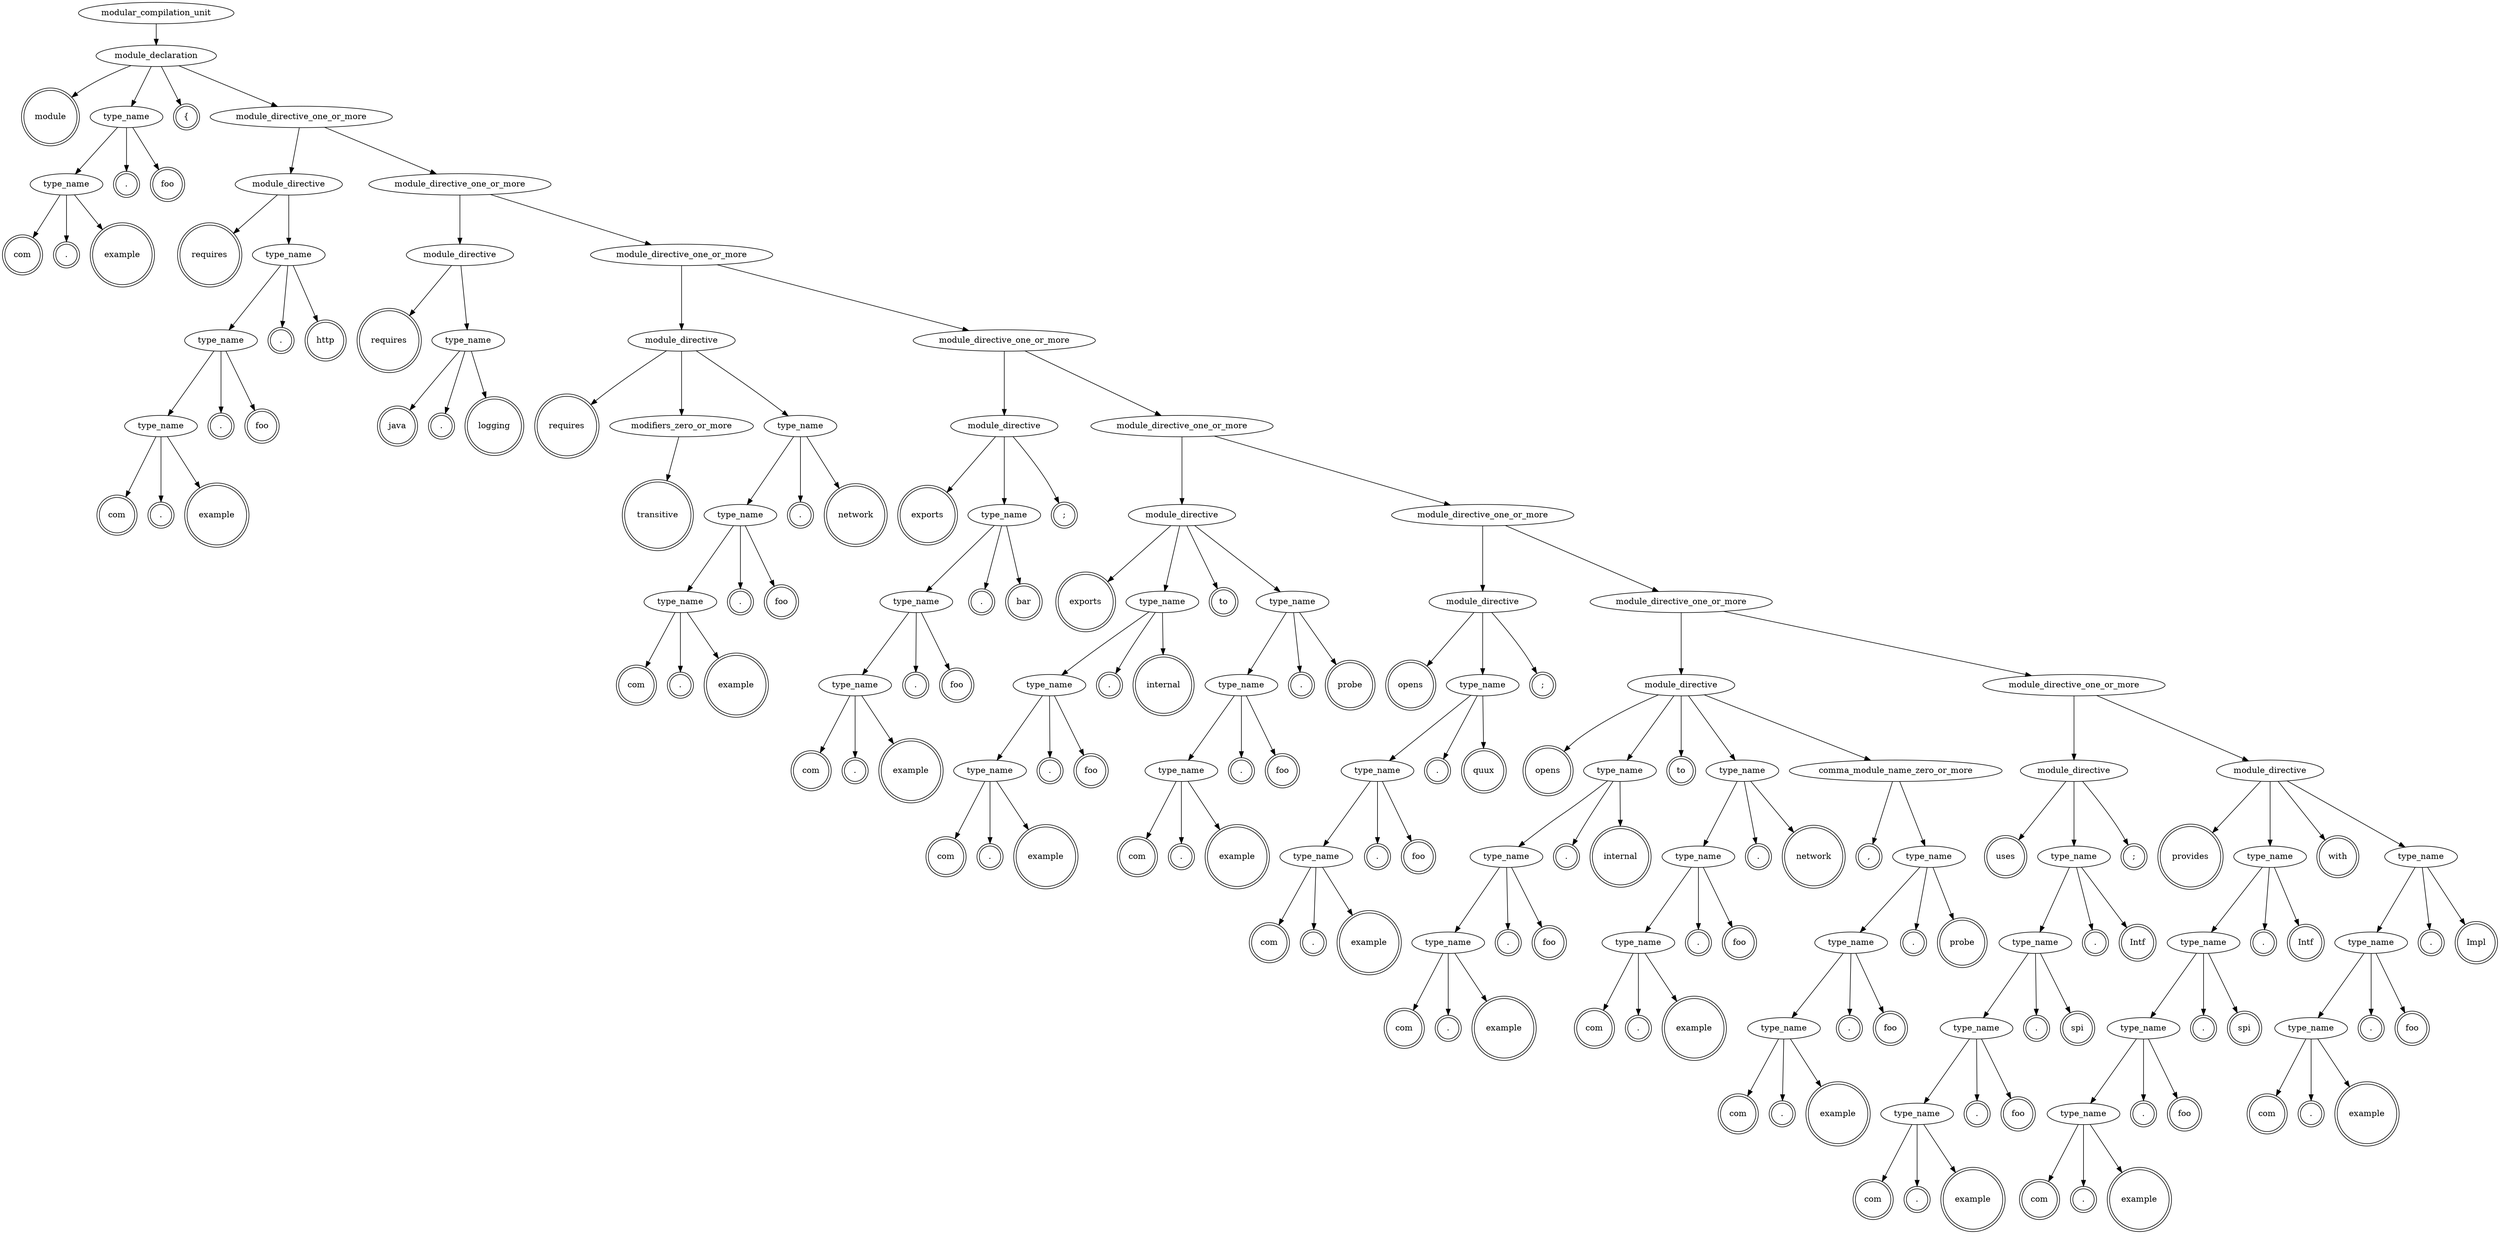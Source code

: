 digraph AST{
	210[label = modular_compilation_unit]
	210 -> 211
	211[label = module_declaration]
	211 -> 3
	211 -> 212
	211 -> 12
	211 -> 214
	3[label = "module", shape = "doublecircle"]
	212[label = type_name]
	212 -> 213
	212 -> 9
	212 -> 10
	213[label = type_name]
	213 -> 4
	213 -> 6
	213 -> 7
	4[label = "com", shape = "doublecircle"]
	6[label = ".", shape = "doublecircle"]
	7[label = "example", shape = "doublecircle"]
	9[label = ".", shape = "doublecircle"]
	10[label = "foo", shape = "doublecircle"]
	12[label = "{", shape = "doublecircle"]
	214[label = module_directive_one_or_more]
	214 -> 215
	214 -> 219
	215[label = module_directive]
	215 -> 13
	215 -> 216
	13[label = "requires", shape = "doublecircle"]
	216[label = type_name]
	216 -> 217
	216 -> 23
	216 -> 24
	217[label = type_name]
	217 -> 218
	217 -> 20
	217 -> 21
	218[label = type_name]
	218 -> 15
	218 -> 17
	218 -> 18
	15[label = "com", shape = "doublecircle"]
	17[label = ".", shape = "doublecircle"]
	18[label = "example", shape = "doublecircle"]
	20[label = ".", shape = "doublecircle"]
	21[label = "foo", shape = "doublecircle"]
	23[label = ".", shape = "doublecircle"]
	24[label = "http", shape = "doublecircle"]
	219[label = module_directive_one_or_more]
	219 -> 220
	219 -> 222
	220[label = module_directive]
	220 -> 28
	220 -> 221
	28[label = "requires", shape = "doublecircle"]
	221[label = type_name]
	221 -> 30
	221 -> 32
	221 -> 33
	30[label = "java", shape = "doublecircle"]
	32[label = ".", shape = "doublecircle"]
	33[label = "logging", shape = "doublecircle"]
	222[label = module_directive_one_or_more]
	222 -> 223
	222 -> 228
	223[label = module_directive]
	223 -> 37
	223 -> 224
	223 -> 225
	37[label = "requires", shape = "doublecircle"]
	224[label = modifiers_zero_or_more]
	224 -> 38
	38[label = "transitive", shape = "doublecircle"]
	225[label = type_name]
	225 -> 226
	225 -> 50
	225 -> 51
	226[label = type_name]
	226 -> 227
	226 -> 47
	226 -> 48
	227[label = type_name]
	227 -> 42
	227 -> 44
	227 -> 45
	42[label = "com", shape = "doublecircle"]
	44[label = ".", shape = "doublecircle"]
	45[label = "example", shape = "doublecircle"]
	47[label = ".", shape = "doublecircle"]
	48[label = "foo", shape = "doublecircle"]
	50[label = ".", shape = "doublecircle"]
	51[label = "network", shape = "doublecircle"]
	228[label = module_directive_one_or_more]
	228 -> 229
	228 -> 233
	229[label = module_directive]
	229 -> 55
	229 -> 230
	229 -> 67
	55[label = "exports", shape = "doublecircle"]
	230[label = type_name]
	230 -> 231
	230 -> 64
	230 -> 65
	231[label = type_name]
	231 -> 232
	231 -> 61
	231 -> 62
	232[label = type_name]
	232 -> 56
	232 -> 58
	232 -> 59
	56[label = "com", shape = "doublecircle"]
	58[label = ".", shape = "doublecircle"]
	59[label = "example", shape = "doublecircle"]
	61[label = ".", shape = "doublecircle"]
	62[label = "foo", shape = "doublecircle"]
	64[label = ".", shape = "doublecircle"]
	65[label = "bar", shape = "doublecircle"]
	67[label = ";", shape = "doublecircle"]
	233[label = module_directive_one_or_more]
	233 -> 234
	233 -> 241
	234[label = module_directive]
	234 -> 69
	234 -> 235
	234 -> 81
	234 -> 238
	69[label = "exports", shape = "doublecircle"]
	235[label = type_name]
	235 -> 236
	235 -> 78
	235 -> 79
	236[label = type_name]
	236 -> 237
	236 -> 75
	236 -> 76
	237[label = type_name]
	237 -> 70
	237 -> 72
	237 -> 73
	70[label = "com", shape = "doublecircle"]
	72[label = ".", shape = "doublecircle"]
	73[label = "example", shape = "doublecircle"]
	75[label = ".", shape = "doublecircle"]
	76[label = "foo", shape = "doublecircle"]
	78[label = ".", shape = "doublecircle"]
	79[label = "internal", shape = "doublecircle"]
	81[label = "to", shape = "doublecircle"]
	238[label = type_name]
	238 -> 239
	238 -> 90
	238 -> 91
	239[label = type_name]
	239 -> 240
	239 -> 87
	239 -> 88
	240[label = type_name]
	240 -> 82
	240 -> 84
	240 -> 85
	82[label = "com", shape = "doublecircle"]
	84[label = ".", shape = "doublecircle"]
	85[label = "example", shape = "doublecircle"]
	87[label = ".", shape = "doublecircle"]
	88[label = "foo", shape = "doublecircle"]
	90[label = ".", shape = "doublecircle"]
	91[label = "probe", shape = "doublecircle"]
	241[label = module_directive_one_or_more]
	241 -> 242
	241 -> 246
	242[label = module_directive]
	242 -> 96
	242 -> 243
	242 -> 108
	96[label = "opens", shape = "doublecircle"]
	243[label = type_name]
	243 -> 244
	243 -> 105
	243 -> 106
	244[label = type_name]
	244 -> 245
	244 -> 102
	244 -> 103
	245[label = type_name]
	245 -> 97
	245 -> 99
	245 -> 100
	97[label = "com", shape = "doublecircle"]
	99[label = ".", shape = "doublecircle"]
	100[label = "example", shape = "doublecircle"]
	102[label = ".", shape = "doublecircle"]
	103[label = "foo", shape = "doublecircle"]
	105[label = ".", shape = "doublecircle"]
	106[label = "quux", shape = "doublecircle"]
	108[label = ";", shape = "doublecircle"]
	246[label = module_directive_one_or_more]
	246 -> 247
	246 -> 258
	247[label = module_directive]
	247 -> 110
	247 -> 248
	247 -> 122
	247 -> 251
	247 -> 254
	110[label = "opens", shape = "doublecircle"]
	248[label = type_name]
	248 -> 249
	248 -> 119
	248 -> 120
	249[label = type_name]
	249 -> 250
	249 -> 116
	249 -> 117
	250[label = type_name]
	250 -> 111
	250 -> 113
	250 -> 114
	111[label = "com", shape = "doublecircle"]
	113[label = ".", shape = "doublecircle"]
	114[label = "example", shape = "doublecircle"]
	116[label = ".", shape = "doublecircle"]
	117[label = "foo", shape = "doublecircle"]
	119[label = ".", shape = "doublecircle"]
	120[label = "internal", shape = "doublecircle"]
	122[label = "to", shape = "doublecircle"]
	251[label = type_name]
	251 -> 252
	251 -> 131
	251 -> 132
	252[label = type_name]
	252 -> 253
	252 -> 128
	252 -> 129
	253[label = type_name]
	253 -> 123
	253 -> 125
	253 -> 126
	123[label = "com", shape = "doublecircle"]
	125[label = ".", shape = "doublecircle"]
	126[label = "example", shape = "doublecircle"]
	128[label = ".", shape = "doublecircle"]
	129[label = "foo", shape = "doublecircle"]
	131[label = ".", shape = "doublecircle"]
	132[label = "network", shape = "doublecircle"]
	254[label = comma_module_name_zero_or_more]
	254 -> 134
	254 -> 255
	134[label = ",", shape = "doublecircle"]
	255[label = type_name]
	255 -> 256
	255 -> 143
	255 -> 144
	256[label = type_name]
	256 -> 257
	256 -> 140
	256 -> 141
	257[label = type_name]
	257 -> 135
	257 -> 137
	257 -> 138
	135[label = "com", shape = "doublecircle"]
	137[label = ".", shape = "doublecircle"]
	138[label = "example", shape = "doublecircle"]
	140[label = ".", shape = "doublecircle"]
	141[label = "foo", shape = "doublecircle"]
	143[label = ".", shape = "doublecircle"]
	144[label = "probe", shape = "doublecircle"]
	258[label = module_directive_one_or_more]
	258 -> 259
	258 -> 264
	259[label = module_directive]
	259 -> 150
	259 -> 260
	259 -> 165
	150[label = "uses", shape = "doublecircle"]
	260[label = type_name]
	260 -> 261
	260 -> 162
	260 -> 163
	261[label = type_name]
	261 -> 262
	261 -> 159
	261 -> 160
	262[label = type_name]
	262 -> 263
	262 -> 156
	262 -> 157
	263[label = type_name]
	263 -> 151
	263 -> 153
	263 -> 154
	151[label = "com", shape = "doublecircle"]
	153[label = ".", shape = "doublecircle"]
	154[label = "example", shape = "doublecircle"]
	156[label = ".", shape = "doublecircle"]
	157[label = "foo", shape = "doublecircle"]
	159[label = ".", shape = "doublecircle"]
	160[label = "spi", shape = "doublecircle"]
	162[label = ".", shape = "doublecircle"]
	163[label = "Intf", shape = "doublecircle"]
	165[label = ";", shape = "doublecircle"]
	264[label = module_directive]
	264 -> 167
	264 -> 265
	264 -> 182
	264 -> 269
	167[label = "provides", shape = "doublecircle"]
	265[label = type_name]
	265 -> 266
	265 -> 179
	265 -> 180
	266[label = type_name]
	266 -> 267
	266 -> 176
	266 -> 177
	267[label = type_name]
	267 -> 268
	267 -> 173
	267 -> 174
	268[label = type_name]
	268 -> 168
	268 -> 170
	268 -> 171
	168[label = "com", shape = "doublecircle"]
	170[label = ".", shape = "doublecircle"]
	171[label = "example", shape = "doublecircle"]
	173[label = ".", shape = "doublecircle"]
	174[label = "foo", shape = "doublecircle"]
	176[label = ".", shape = "doublecircle"]
	177[label = "spi", shape = "doublecircle"]
	179[label = ".", shape = "doublecircle"]
	180[label = "Intf", shape = "doublecircle"]
	182[label = "with", shape = "doublecircle"]
	269[label = type_name]
	269 -> 270
	269 -> 191
	269 -> 192
	270[label = type_name]
	270 -> 271
	270 -> 188
	270 -> 189
	271[label = type_name]
	271 -> 183
	271 -> 185
	271 -> 186
	183[label = "com", shape = "doublecircle"]
	185[label = ".", shape = "doublecircle"]
	186[label = "example", shape = "doublecircle"]
	188[label = ".", shape = "doublecircle"]
	189[label = "foo", shape = "doublecircle"]
	191[label = ".", shape = "doublecircle"]
	192[label = "Impl", shape = "doublecircle"]
}